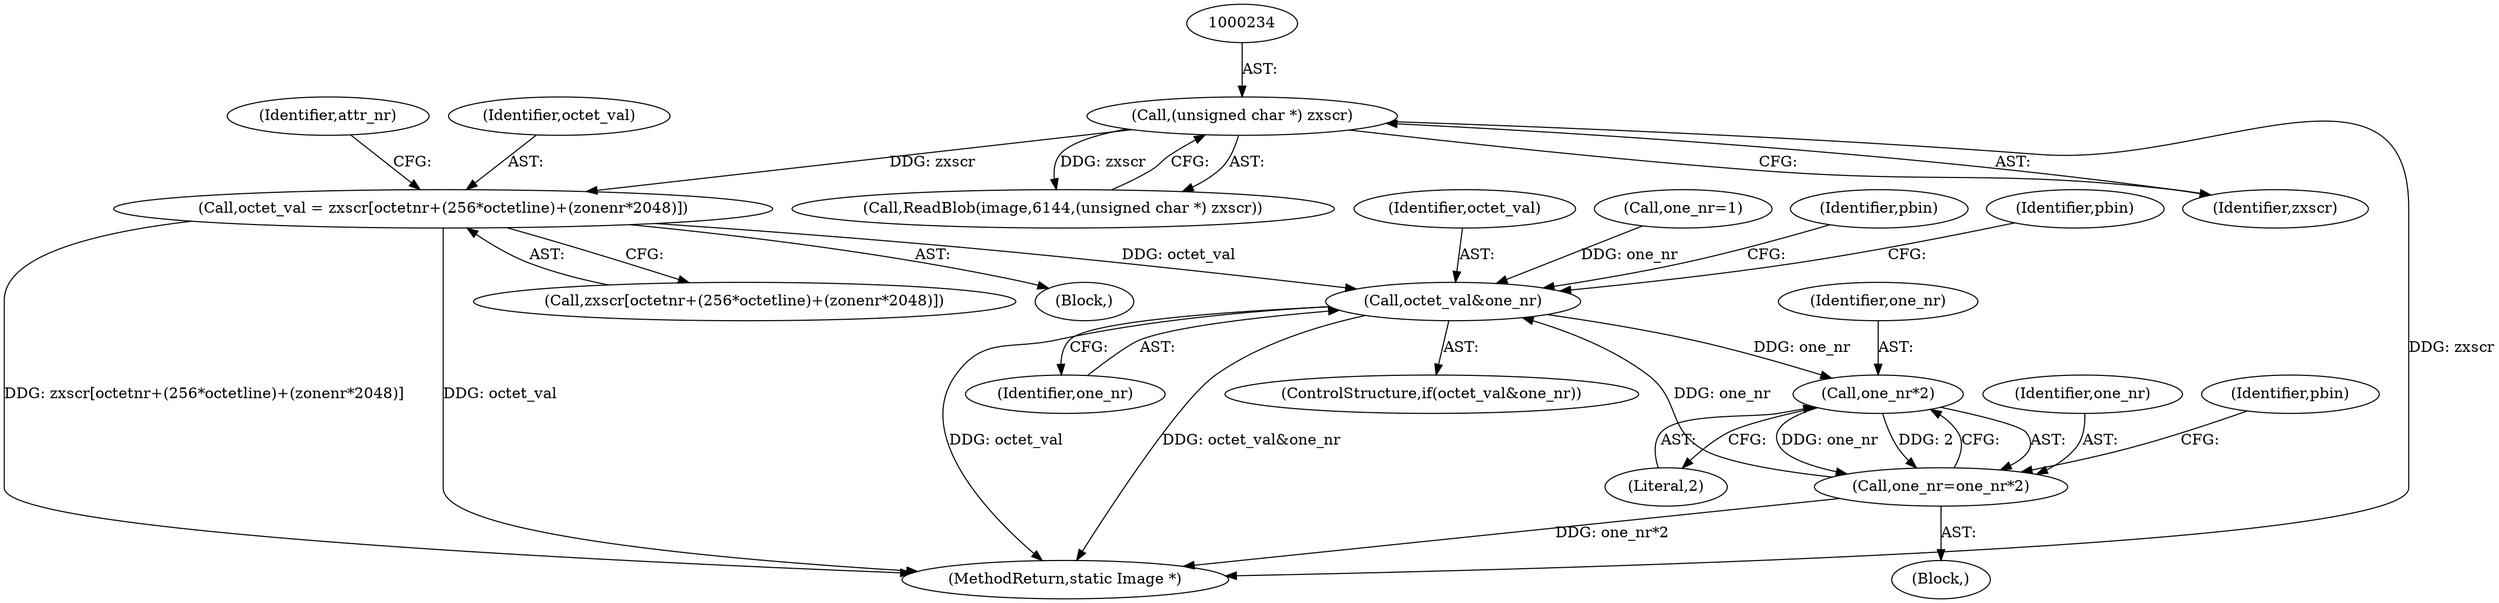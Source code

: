 digraph "0_ImageMagick_f6e9d0d9955e85bdd7540b251cd50d598dacc5e6_54@array" {
"1000293" [label="(Call,octet_val = zxscr[octetnr+(256*octetline)+(zonenr*2048)])"];
"1000233" [label="(Call,(unsigned char *) zxscr)"];
"1000355" [label="(Call,octet_val&one_nr)"];
"1000371" [label="(Call,one_nr*2)"];
"1000369" [label="(Call,one_nr=one_nr*2)"];
"1000356" [label="(Identifier,octet_val)"];
"1000235" [label="(Identifier,zxscr)"];
"1000370" [label="(Identifier,one_nr)"];
"1000375" [label="(Identifier,pbin)"];
"1000233" [label="(Call,(unsigned char *) zxscr)"];
"1000373" [label="(Literal,2)"];
"1000369" [label="(Call,one_nr=one_nr*2)"];
"1000293" [label="(Call,octet_val = zxscr[octetnr+(256*octetline)+(zonenr*2048)])"];
"1000355" [label="(Call,octet_val&one_nr)"];
"1000295" [label="(Call,zxscr[octetnr+(256*octetline)+(zonenr*2048)])"];
"1000307" [label="(Identifier,attr_nr)"];
"1000341" [label="(Call,one_nr=1)"];
"1000371" [label="(Call,one_nr*2)"];
"1000357" [label="(Identifier,one_nr)"];
"1000354" [label="(ControlStructure,if(octet_val&one_nr))"];
"1000230" [label="(Call,ReadBlob(image,6144,(unsigned char *) zxscr))"];
"1000294" [label="(Identifier,octet_val)"];
"1000292" [label="(Block,)"];
"1000562" [label="(MethodReturn,static Image *)"];
"1000361" [label="(Identifier,pbin)"];
"1000372" [label="(Identifier,one_nr)"];
"1000367" [label="(Identifier,pbin)"];
"1000353" [label="(Block,)"];
"1000293" -> "1000292"  [label="AST: "];
"1000293" -> "1000295"  [label="CFG: "];
"1000294" -> "1000293"  [label="AST: "];
"1000295" -> "1000293"  [label="AST: "];
"1000307" -> "1000293"  [label="CFG: "];
"1000293" -> "1000562"  [label="DDG: octet_val"];
"1000293" -> "1000562"  [label="DDG: zxscr[octetnr+(256*octetline)+(zonenr*2048)]"];
"1000233" -> "1000293"  [label="DDG: zxscr"];
"1000293" -> "1000355"  [label="DDG: octet_val"];
"1000233" -> "1000230"  [label="AST: "];
"1000233" -> "1000235"  [label="CFG: "];
"1000234" -> "1000233"  [label="AST: "];
"1000235" -> "1000233"  [label="AST: "];
"1000230" -> "1000233"  [label="CFG: "];
"1000233" -> "1000562"  [label="DDG: zxscr"];
"1000233" -> "1000230"  [label="DDG: zxscr"];
"1000355" -> "1000354"  [label="AST: "];
"1000355" -> "1000357"  [label="CFG: "];
"1000356" -> "1000355"  [label="AST: "];
"1000357" -> "1000355"  [label="AST: "];
"1000361" -> "1000355"  [label="CFG: "];
"1000367" -> "1000355"  [label="CFG: "];
"1000355" -> "1000562"  [label="DDG: octet_val"];
"1000355" -> "1000562"  [label="DDG: octet_val&one_nr"];
"1000369" -> "1000355"  [label="DDG: one_nr"];
"1000341" -> "1000355"  [label="DDG: one_nr"];
"1000355" -> "1000371"  [label="DDG: one_nr"];
"1000371" -> "1000369"  [label="AST: "];
"1000371" -> "1000373"  [label="CFG: "];
"1000372" -> "1000371"  [label="AST: "];
"1000373" -> "1000371"  [label="AST: "];
"1000369" -> "1000371"  [label="CFG: "];
"1000371" -> "1000369"  [label="DDG: one_nr"];
"1000371" -> "1000369"  [label="DDG: 2"];
"1000369" -> "1000353"  [label="AST: "];
"1000370" -> "1000369"  [label="AST: "];
"1000375" -> "1000369"  [label="CFG: "];
"1000369" -> "1000562"  [label="DDG: one_nr*2"];
}
